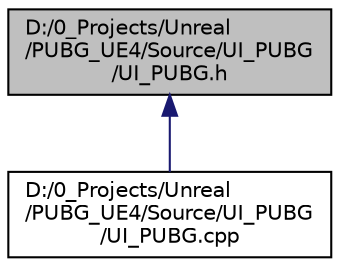 digraph "D:/0_Projects/Unreal/PUBG_UE4/Source/UI_PUBG/UI_PUBG.h"
{
 // LATEX_PDF_SIZE
  edge [fontname="Helvetica",fontsize="10",labelfontname="Helvetica",labelfontsize="10"];
  node [fontname="Helvetica",fontsize="10",shape=record];
  Node1 [label="D:/0_Projects/Unreal\l/PUBG_UE4/Source/UI_PUBG\l/UI_PUBG.h",height=0.2,width=0.4,color="black", fillcolor="grey75", style="filled", fontcolor="black",tooltip=" "];
  Node1 -> Node2 [dir="back",color="midnightblue",fontsize="10",style="solid"];
  Node2 [label="D:/0_Projects/Unreal\l/PUBG_UE4/Source/UI_PUBG\l/UI_PUBG.cpp",height=0.2,width=0.4,color="black", fillcolor="white", style="filled",URL="$_u_i___p_u_b_g_8cpp.html",tooltip=" "];
}
